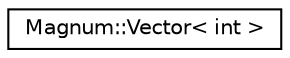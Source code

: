 digraph "圖形化之類別階層"
{
  edge [fontname="Helvetica",fontsize="10",labelfontname="Helvetica",labelfontsize="10"];
  node [fontname="Helvetica",fontsize="10",shape=record];
  rankdir="LR";
  Node1 [label="Magnum::Vector\< int \>",height=0.2,width=0.4,color="black", fillcolor="white", style="filled",URL="$class_magnum_1_1_vector.html"];
}
